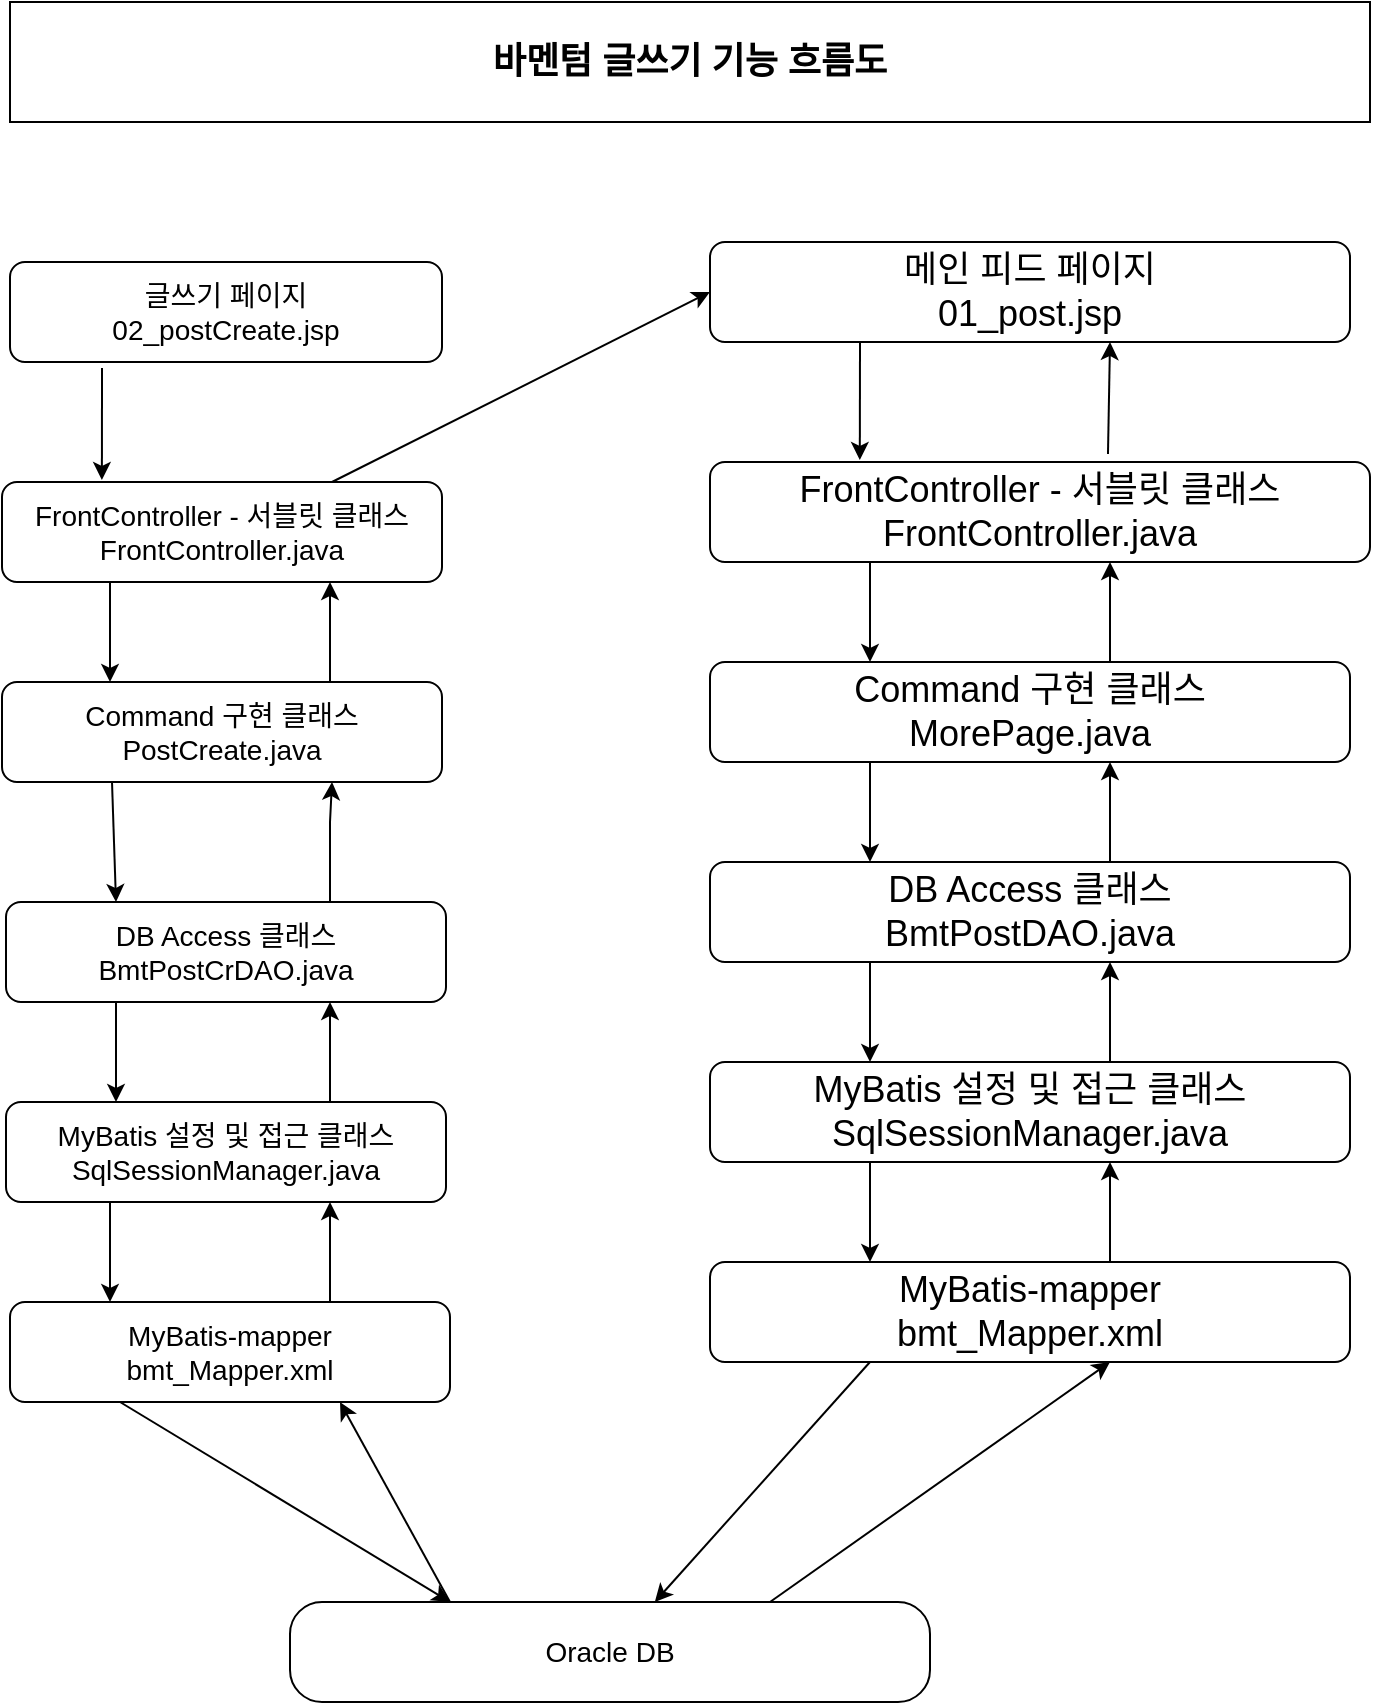 <mxfile version="21.1.2" type="device">
  <diagram id="C5RBs43oDa-KdzZeNtuy" name="Page-1">
    <mxGraphModel dx="1674" dy="844" grid="1" gridSize="10" guides="1" tooltips="1" connect="1" arrows="1" fold="1" page="1" pageScale="1" pageWidth="827" pageHeight="1169" math="0" shadow="0">
      <root>
        <mxCell id="WIyWlLk6GJQsqaUBKTNV-0" />
        <mxCell id="WIyWlLk6GJQsqaUBKTNV-1" parent="WIyWlLk6GJQsqaUBKTNV-0" />
        <mxCell id="hzerCCfVcDW8n5RPLtf0-5" value="&lt;font style=&quot;font-size: 14px;&quot;&gt;글쓰기 페이지&lt;br&gt;02_postCreate.jsp&lt;/font&gt;" style="rounded=1;whiteSpace=wrap;html=1;fontSize=12;glass=0;strokeWidth=1;shadow=0;" parent="WIyWlLk6GJQsqaUBKTNV-1" vertex="1">
          <mxGeometry x="80" y="170" width="216" height="50" as="geometry" />
        </mxCell>
        <mxCell id="hzerCCfVcDW8n5RPLtf0-10" value="&lt;b&gt;&lt;font style=&quot;font-size: 18px;&quot;&gt;바멘텀 글쓰기 기능 흐름도&lt;/font&gt;&lt;/b&gt;" style="rounded=0;whiteSpace=wrap;html=1;" parent="WIyWlLk6GJQsqaUBKTNV-1" vertex="1">
          <mxGeometry x="80" y="40" width="680" height="60" as="geometry" />
        </mxCell>
        <mxCell id="lnJPEAX5A74dmJPwMCmh-2" value="&lt;font style=&quot;font-size: 14px;&quot;&gt;FrontController - 서블릿 클래스&lt;br&gt;FrontController.java&lt;/font&gt;" style="rounded=1;whiteSpace=wrap;html=1;fontSize=12;glass=0;strokeWidth=1;shadow=0;" parent="WIyWlLk6GJQsqaUBKTNV-1" vertex="1">
          <mxGeometry x="76" y="280" width="220" height="50" as="geometry" />
        </mxCell>
        <mxCell id="pK67xfKxK2wcU8J90rVl-1" value="&lt;font style=&quot;font-size: 14px;&quot;&gt;Command 구현 클래스&lt;br&gt;PostCreate.java&lt;/font&gt;" style="rounded=1;whiteSpace=wrap;html=1;fontSize=12;glass=0;strokeWidth=1;shadow=0;" parent="WIyWlLk6GJQsqaUBKTNV-1" vertex="1">
          <mxGeometry x="76" y="380" width="220" height="50" as="geometry" />
        </mxCell>
        <mxCell id="pK67xfKxK2wcU8J90rVl-2" value="&lt;font style=&quot;font-size: 14px;&quot;&gt;Oracle DB&lt;/font&gt;" style="rounded=1;whiteSpace=wrap;html=1;fontSize=12;glass=0;strokeWidth=1;shadow=0;arcSize=32;" parent="WIyWlLk6GJQsqaUBKTNV-1" vertex="1">
          <mxGeometry x="220" y="840" width="320" height="50" as="geometry" />
        </mxCell>
        <mxCell id="pK67xfKxK2wcU8J90rVl-3" value="&lt;font style=&quot;font-size: 14px;&quot;&gt;DB Access 클래스&lt;br style=&quot;border-color: var(--border-color);&quot;&gt;BmtPostCrDAO.java&lt;/font&gt;" style="rounded=1;whiteSpace=wrap;html=1;fontSize=12;glass=0;strokeWidth=1;shadow=0;" parent="WIyWlLk6GJQsqaUBKTNV-1" vertex="1">
          <mxGeometry x="78" y="490" width="220" height="50" as="geometry" />
        </mxCell>
        <mxCell id="pK67xfKxK2wcU8J90rVl-4" value="&lt;font style=&quot;font-size: 14px;&quot;&gt;MyBatis 설정 및 접근 클래스&lt;br style=&quot;border-color: var(--border-color);&quot;&gt;SqlSessionManager.java&lt;/font&gt;" style="rounded=1;whiteSpace=wrap;html=1;fontSize=12;glass=0;strokeWidth=1;shadow=0;" parent="WIyWlLk6GJQsqaUBKTNV-1" vertex="1">
          <mxGeometry x="78" y="590" width="220" height="50" as="geometry" />
        </mxCell>
        <mxCell id="pK67xfKxK2wcU8J90rVl-5" value="&lt;font style=&quot;font-size: 14px;&quot;&gt;MyBatis-mapper&lt;br&gt;bmt_Mapper.xml&lt;/font&gt;" style="rounded=1;whiteSpace=wrap;html=1;fontSize=12;glass=0;strokeWidth=1;shadow=0;" parent="WIyWlLk6GJQsqaUBKTNV-1" vertex="1">
          <mxGeometry x="80" y="690" width="220" height="50" as="geometry" />
        </mxCell>
        <mxCell id="pK67xfKxK2wcU8J90rVl-8" value="" style="endArrow=classic;html=1;rounded=0;exitX=0.25;exitY=1;exitDx=0;exitDy=0;entryX=0.25;entryY=0;entryDx=0;entryDy=0;" parent="WIyWlLk6GJQsqaUBKTNV-1" source="pK67xfKxK2wcU8J90rVl-1" target="pK67xfKxK2wcU8J90rVl-3" edge="1">
          <mxGeometry width="50" height="50" relative="1" as="geometry">
            <mxPoint x="570" y="430" as="sourcePoint" />
            <mxPoint x="570" y="490" as="targetPoint" />
          </mxGeometry>
        </mxCell>
        <mxCell id="pK67xfKxK2wcU8J90rVl-9" value="" style="endArrow=classic;html=1;rounded=0;exitX=0.25;exitY=1;exitDx=0;exitDy=0;entryX=0.25;entryY=0;entryDx=0;entryDy=0;" parent="WIyWlLk6GJQsqaUBKTNV-1" source="pK67xfKxK2wcU8J90rVl-3" target="pK67xfKxK2wcU8J90rVl-4" edge="1">
          <mxGeometry width="50" height="50" relative="1" as="geometry">
            <mxPoint x="340" y="560" as="sourcePoint" />
            <mxPoint x="340" y="610" as="targetPoint" />
          </mxGeometry>
        </mxCell>
        <mxCell id="pK67xfKxK2wcU8J90rVl-10" value="" style="endArrow=classic;html=1;rounded=0;exitX=0.25;exitY=1;exitDx=0;exitDy=0;" parent="WIyWlLk6GJQsqaUBKTNV-1" edge="1">
          <mxGeometry width="50" height="50" relative="1" as="geometry">
            <mxPoint x="130" y="640" as="sourcePoint" />
            <mxPoint x="130" y="690" as="targetPoint" />
          </mxGeometry>
        </mxCell>
        <mxCell id="pK67xfKxK2wcU8J90rVl-11" value="" style="endArrow=classic;html=1;rounded=0;entryX=0.25;entryY=0;entryDx=0;entryDy=0;exitX=0.25;exitY=1;exitDx=0;exitDy=0;" parent="WIyWlLk6GJQsqaUBKTNV-1" source="pK67xfKxK2wcU8J90rVl-5" target="pK67xfKxK2wcU8J90rVl-2" edge="1">
          <mxGeometry width="50" height="50" relative="1" as="geometry">
            <mxPoint x="310" y="750" as="sourcePoint" />
            <mxPoint x="380" y="810" as="targetPoint" />
          </mxGeometry>
        </mxCell>
        <mxCell id="pK67xfKxK2wcU8J90rVl-19" value="" style="endArrow=classic;html=1;rounded=0;entryX=0.75;entryY=1;entryDx=0;entryDy=0;" parent="WIyWlLk6GJQsqaUBKTNV-1" edge="1">
          <mxGeometry width="50" height="50" relative="1" as="geometry">
            <mxPoint x="240" y="690" as="sourcePoint" />
            <mxPoint x="240" y="640" as="targetPoint" />
          </mxGeometry>
        </mxCell>
        <mxCell id="pK67xfKxK2wcU8J90rVl-20" value="" style="endArrow=classic;html=1;rounded=0;entryX=0.75;entryY=1;entryDx=0;entryDy=0;" parent="WIyWlLk6GJQsqaUBKTNV-1" edge="1">
          <mxGeometry width="50" height="50" relative="1" as="geometry">
            <mxPoint x="240" y="590" as="sourcePoint" />
            <mxPoint x="240" y="540" as="targetPoint" />
          </mxGeometry>
        </mxCell>
        <mxCell id="pK67xfKxK2wcU8J90rVl-21" value="" style="endArrow=classic;html=1;rounded=0;entryX=0.75;entryY=1;entryDx=0;entryDy=0;" parent="WIyWlLk6GJQsqaUBKTNV-1" edge="1" target="pK67xfKxK2wcU8J90rVl-1">
          <mxGeometry width="50" height="50" relative="1" as="geometry">
            <mxPoint x="240" y="490" as="sourcePoint" />
            <mxPoint x="240" y="440" as="targetPoint" />
            <Array as="points">
              <mxPoint x="240" y="450" />
            </Array>
          </mxGeometry>
        </mxCell>
        <mxCell id="pK67xfKxK2wcU8J90rVl-22" value="" style="endArrow=classic;html=1;rounded=0;entryX=0.75;entryY=1;entryDx=0;entryDy=0;" parent="WIyWlLk6GJQsqaUBKTNV-1" edge="1">
          <mxGeometry width="50" height="50" relative="1" as="geometry">
            <mxPoint x="240" y="380" as="sourcePoint" />
            <mxPoint x="240" y="330" as="targetPoint" />
          </mxGeometry>
        </mxCell>
        <mxCell id="pK67xfKxK2wcU8J90rVl-24" value="" style="endArrow=classic;html=1;rounded=0;exitX=0.25;exitY=1;exitDx=0;exitDy=0;entryX=0.25;entryY=0;entryDx=0;entryDy=0;" parent="WIyWlLk6GJQsqaUBKTNV-1" edge="1">
          <mxGeometry width="50" height="50" relative="1" as="geometry">
            <mxPoint x="130" y="330" as="sourcePoint" />
            <mxPoint x="130" y="380" as="targetPoint" />
          </mxGeometry>
        </mxCell>
        <mxCell id="pK67xfKxK2wcU8J90rVl-25" value="" style="endArrow=classic;html=1;rounded=0;entryX=0.227;entryY=-0.02;entryDx=0;entryDy=0;entryPerimeter=0;exitX=0.213;exitY=1.06;exitDx=0;exitDy=0;exitPerimeter=0;" parent="WIyWlLk6GJQsqaUBKTNV-1" target="lnJPEAX5A74dmJPwMCmh-2" edge="1" source="hzerCCfVcDW8n5RPLtf0-5">
          <mxGeometry width="50" height="50" relative="1" as="geometry">
            <mxPoint x="325" y="230" as="sourcePoint" />
            <mxPoint x="330" y="280" as="targetPoint" />
          </mxGeometry>
        </mxCell>
        <mxCell id="pK67xfKxK2wcU8J90rVl-26" value="" style="endArrow=classic;html=1;rounded=0;exitX=0.75;exitY=0;exitDx=0;exitDy=0;entryX=0;entryY=0.5;entryDx=0;entryDy=0;" parent="WIyWlLk6GJQsqaUBKTNV-1" source="lnJPEAX5A74dmJPwMCmh-2" edge="1" target="2HJSvnI7onpoJMCTm33x-0">
          <mxGeometry width="50" height="50" relative="1" as="geometry">
            <mxPoint x="450" y="280" as="sourcePoint" />
            <mxPoint x="400" y="220" as="targetPoint" />
          </mxGeometry>
        </mxCell>
        <mxCell id="pK67xfKxK2wcU8J90rVl-27" value="" style="endArrow=classic;html=1;rounded=0;entryX=0.75;entryY=1;entryDx=0;entryDy=0;exitX=0.25;exitY=0;exitDx=0;exitDy=0;" parent="WIyWlLk6GJQsqaUBKTNV-1" source="pK67xfKxK2wcU8J90rVl-2" edge="1" target="pK67xfKxK2wcU8J90rVl-5">
          <mxGeometry width="50" height="50" relative="1" as="geometry">
            <mxPoint x="450" y="800" as="sourcePoint" />
            <mxPoint x="450" y="740" as="targetPoint" />
          </mxGeometry>
        </mxCell>
        <mxCell id="2HJSvnI7onpoJMCTm33x-0" value="&lt;font style=&quot;font-size: 18px;&quot;&gt;메인 피드 페이지&lt;br&gt;01_post.jsp&lt;/font&gt;" style="rounded=1;whiteSpace=wrap;html=1;fontSize=12;glass=0;strokeWidth=1;shadow=0;" vertex="1" parent="WIyWlLk6GJQsqaUBKTNV-1">
          <mxGeometry x="430" y="160" width="320" height="50" as="geometry" />
        </mxCell>
        <mxCell id="2HJSvnI7onpoJMCTm33x-1" value="&lt;font style=&quot;font-size: 18px;&quot;&gt;FrontController - 서블릿 클래스&lt;br&gt;FrontController.java&lt;/font&gt;" style="rounded=1;whiteSpace=wrap;html=1;fontSize=12;glass=0;strokeWidth=1;shadow=0;" vertex="1" parent="WIyWlLk6GJQsqaUBKTNV-1">
          <mxGeometry x="430" y="270" width="330" height="50" as="geometry" />
        </mxCell>
        <mxCell id="2HJSvnI7onpoJMCTm33x-2" value="&lt;font style=&quot;font-size: 18px;&quot;&gt;Command 구현 클래스&lt;br&gt;MorePage.java&lt;/font&gt;" style="rounded=1;whiteSpace=wrap;html=1;fontSize=12;glass=0;strokeWidth=1;shadow=0;" vertex="1" parent="WIyWlLk6GJQsqaUBKTNV-1">
          <mxGeometry x="430" y="370" width="320" height="50" as="geometry" />
        </mxCell>
        <mxCell id="2HJSvnI7onpoJMCTm33x-3" value="&lt;font style=&quot;font-size: 18px;&quot;&gt;DB Access 클래스&lt;br style=&quot;border-color: var(--border-color);&quot;&gt;BmtPostDAO.java&lt;/font&gt;" style="rounded=1;whiteSpace=wrap;html=1;fontSize=12;glass=0;strokeWidth=1;shadow=0;" vertex="1" parent="WIyWlLk6GJQsqaUBKTNV-1">
          <mxGeometry x="430" y="470" width="320" height="50" as="geometry" />
        </mxCell>
        <mxCell id="2HJSvnI7onpoJMCTm33x-4" value="&lt;font style=&quot;font-size: 18px;&quot;&gt;MyBatis 설정 및 접근 클래스&lt;br style=&quot;border-color: var(--border-color);&quot;&gt;SqlSessionManager.java&lt;/font&gt;" style="rounded=1;whiteSpace=wrap;html=1;fontSize=12;glass=0;strokeWidth=1;shadow=0;" vertex="1" parent="WIyWlLk6GJQsqaUBKTNV-1">
          <mxGeometry x="430" y="570" width="320" height="50" as="geometry" />
        </mxCell>
        <mxCell id="2HJSvnI7onpoJMCTm33x-5" value="&lt;font style=&quot;font-size: 18px;&quot;&gt;MyBatis-mapper&lt;br&gt;bmt_Mapper.xml&lt;/font&gt;" style="rounded=1;whiteSpace=wrap;html=1;fontSize=12;glass=0;strokeWidth=1;shadow=0;" vertex="1" parent="WIyWlLk6GJQsqaUBKTNV-1">
          <mxGeometry x="430" y="670" width="320" height="50" as="geometry" />
        </mxCell>
        <mxCell id="2HJSvnI7onpoJMCTm33x-6" value="" style="endArrow=classic;html=1;rounded=0;exitX=0.25;exitY=1;exitDx=0;exitDy=0;entryX=0.25;entryY=0;entryDx=0;entryDy=0;" edge="1" parent="WIyWlLk6GJQsqaUBKTNV-1" source="2HJSvnI7onpoJMCTm33x-2" target="2HJSvnI7onpoJMCTm33x-3">
          <mxGeometry width="50" height="50" relative="1" as="geometry">
            <mxPoint x="750" y="410" as="sourcePoint" />
            <mxPoint x="750" y="470" as="targetPoint" />
          </mxGeometry>
        </mxCell>
        <mxCell id="2HJSvnI7onpoJMCTm33x-7" value="" style="endArrow=classic;html=1;rounded=0;exitX=0.25;exitY=1;exitDx=0;exitDy=0;entryX=0.25;entryY=0;entryDx=0;entryDy=0;" edge="1" parent="WIyWlLk6GJQsqaUBKTNV-1" source="2HJSvnI7onpoJMCTm33x-3" target="2HJSvnI7onpoJMCTm33x-4">
          <mxGeometry width="50" height="50" relative="1" as="geometry">
            <mxPoint x="520" y="540" as="sourcePoint" />
            <mxPoint x="520" y="590" as="targetPoint" />
          </mxGeometry>
        </mxCell>
        <mxCell id="2HJSvnI7onpoJMCTm33x-8" value="" style="endArrow=classic;html=1;rounded=0;exitX=0.25;exitY=1;exitDx=0;exitDy=0;" edge="1" parent="WIyWlLk6GJQsqaUBKTNV-1">
          <mxGeometry width="50" height="50" relative="1" as="geometry">
            <mxPoint x="510" y="620" as="sourcePoint" />
            <mxPoint x="510" y="670" as="targetPoint" />
          </mxGeometry>
        </mxCell>
        <mxCell id="2HJSvnI7onpoJMCTm33x-9" value="" style="endArrow=classic;html=1;rounded=0;exitX=0.25;exitY=1;exitDx=0;exitDy=0;" edge="1" parent="WIyWlLk6GJQsqaUBKTNV-1" source="2HJSvnI7onpoJMCTm33x-5" target="pK67xfKxK2wcU8J90rVl-2">
          <mxGeometry width="50" height="50" relative="1" as="geometry">
            <mxPoint x="490" y="730" as="sourcePoint" />
            <mxPoint x="510" y="790" as="targetPoint" />
          </mxGeometry>
        </mxCell>
        <mxCell id="2HJSvnI7onpoJMCTm33x-10" value="" style="endArrow=classic;html=1;rounded=0;entryX=0.75;entryY=1;entryDx=0;entryDy=0;" edge="1" parent="WIyWlLk6GJQsqaUBKTNV-1">
          <mxGeometry width="50" height="50" relative="1" as="geometry">
            <mxPoint x="630" y="670" as="sourcePoint" />
            <mxPoint x="630" y="620" as="targetPoint" />
          </mxGeometry>
        </mxCell>
        <mxCell id="2HJSvnI7onpoJMCTm33x-11" value="" style="endArrow=classic;html=1;rounded=0;entryX=0.75;entryY=1;entryDx=0;entryDy=0;" edge="1" parent="WIyWlLk6GJQsqaUBKTNV-1">
          <mxGeometry width="50" height="50" relative="1" as="geometry">
            <mxPoint x="630" y="570" as="sourcePoint" />
            <mxPoint x="630" y="520" as="targetPoint" />
          </mxGeometry>
        </mxCell>
        <mxCell id="2HJSvnI7onpoJMCTm33x-12" value="" style="endArrow=classic;html=1;rounded=0;entryX=0.75;entryY=1;entryDx=0;entryDy=0;" edge="1" parent="WIyWlLk6GJQsqaUBKTNV-1">
          <mxGeometry width="50" height="50" relative="1" as="geometry">
            <mxPoint x="630" y="470" as="sourcePoint" />
            <mxPoint x="630" y="420" as="targetPoint" />
          </mxGeometry>
        </mxCell>
        <mxCell id="2HJSvnI7onpoJMCTm33x-13" value="" style="endArrow=classic;html=1;rounded=0;entryX=0.75;entryY=1;entryDx=0;entryDy=0;" edge="1" parent="WIyWlLk6GJQsqaUBKTNV-1">
          <mxGeometry width="50" height="50" relative="1" as="geometry">
            <mxPoint x="630" y="370" as="sourcePoint" />
            <mxPoint x="630" y="320" as="targetPoint" />
          </mxGeometry>
        </mxCell>
        <mxCell id="2HJSvnI7onpoJMCTm33x-14" value="" style="endArrow=classic;html=1;rounded=0;exitX=0.25;exitY=1;exitDx=0;exitDy=0;entryX=0.25;entryY=0;entryDx=0;entryDy=0;" edge="1" parent="WIyWlLk6GJQsqaUBKTNV-1">
          <mxGeometry width="50" height="50" relative="1" as="geometry">
            <mxPoint x="510" y="320" as="sourcePoint" />
            <mxPoint x="510" y="370" as="targetPoint" />
          </mxGeometry>
        </mxCell>
        <mxCell id="2HJSvnI7onpoJMCTm33x-15" value="" style="endArrow=classic;html=1;rounded=0;entryX=0.227;entryY=-0.02;entryDx=0;entryDy=0;entryPerimeter=0;" edge="1" parent="WIyWlLk6GJQsqaUBKTNV-1" target="2HJSvnI7onpoJMCTm33x-1">
          <mxGeometry width="50" height="50" relative="1" as="geometry">
            <mxPoint x="505" y="210" as="sourcePoint" />
            <mxPoint x="510" y="260" as="targetPoint" />
          </mxGeometry>
        </mxCell>
        <mxCell id="2HJSvnI7onpoJMCTm33x-16" value="" style="endArrow=classic;html=1;rounded=0;entryX=0.75;entryY=1;entryDx=0;entryDy=0;exitX=0.603;exitY=-0.08;exitDx=0;exitDy=0;exitPerimeter=0;" edge="1" parent="WIyWlLk6GJQsqaUBKTNV-1" source="2HJSvnI7onpoJMCTm33x-1">
          <mxGeometry width="50" height="50" relative="1" as="geometry">
            <mxPoint x="630" y="260" as="sourcePoint" />
            <mxPoint x="630" y="210" as="targetPoint" />
          </mxGeometry>
        </mxCell>
        <mxCell id="2HJSvnI7onpoJMCTm33x-17" value="" style="endArrow=classic;html=1;rounded=0;entryX=0.75;entryY=1;entryDx=0;entryDy=0;exitX=0.75;exitY=0;exitDx=0;exitDy=0;" edge="1" parent="WIyWlLk6GJQsqaUBKTNV-1" source="pK67xfKxK2wcU8J90rVl-2">
          <mxGeometry width="50" height="50" relative="1" as="geometry">
            <mxPoint x="632" y="786" as="sourcePoint" />
            <mxPoint x="630" y="720" as="targetPoint" />
          </mxGeometry>
        </mxCell>
      </root>
    </mxGraphModel>
  </diagram>
</mxfile>
